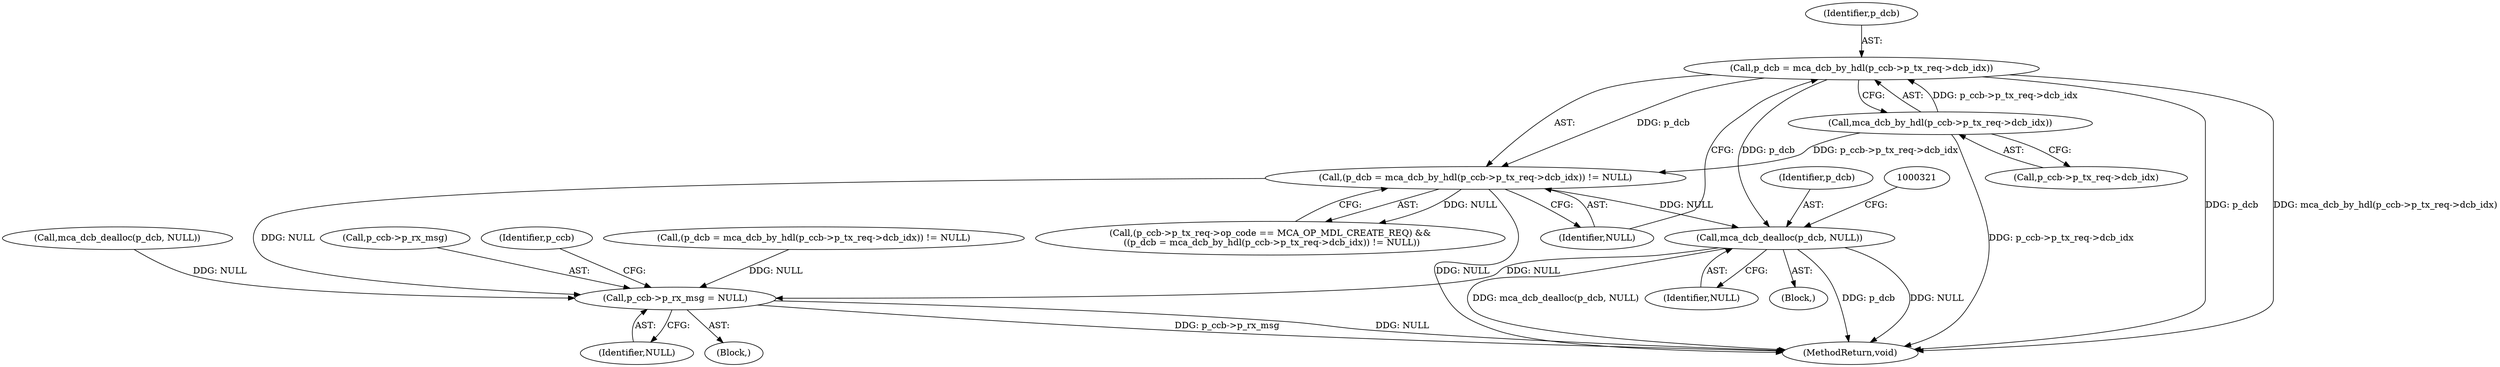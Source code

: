 digraph "0_Android_5216e6120160b28d76e9ee4dff9995e772647511@pointer" {
"1000316" [label="(Call,mca_dcb_dealloc(p_dcb, NULL))"];
"1000306" [label="(Call,p_dcb = mca_dcb_by_hdl(p_ccb->p_tx_req->dcb_idx))"];
"1000308" [label="(Call,mca_dcb_by_hdl(p_ccb->p_tx_req->dcb_idx))"];
"1000305" [label="(Call,(p_dcb = mca_dcb_by_hdl(p_ccb->p_tx_req->dcb_idx)) != NULL)"];
"1000724" [label="(Call,p_ccb->p_rx_msg = NULL)"];
"1000309" [label="(Call,p_ccb->p_tx_req->dcb_idx)"];
"1000318" [label="(Identifier,NULL)"];
"1000316" [label="(Call,mca_dcb_dealloc(p_dcb, NULL))"];
"1000724" [label="(Call,p_ccb->p_rx_msg = NULL)"];
"1000728" [label="(Identifier,NULL)"];
"1000315" [label="(Block,)"];
"1000305" [label="(Call,(p_dcb = mca_dcb_by_hdl(p_ccb->p_tx_req->dcb_idx)) != NULL)"];
"1000308" [label="(Call,mca_dcb_by_hdl(p_ccb->p_tx_req->dcb_idx))"];
"1000307" [label="(Identifier,p_dcb)"];
"1000314" [label="(Identifier,NULL)"];
"1000297" [label="(Call,(p_ccb->p_tx_req->op_code == MCA_OP_MDL_CREATE_REQ) &&\n ((p_dcb = mca_dcb_by_hdl(p_ccb->p_tx_req->dcb_idx)) != NULL))"];
"1000721" [label="(Block,)"];
"1000306" [label="(Call,p_dcb = mca_dcb_by_hdl(p_ccb->p_tx_req->dcb_idx))"];
"1000725" [label="(Call,p_ccb->p_rx_msg)"];
"1000730" [label="(Identifier,p_ccb)"];
"1000237" [label="(Call,(p_dcb = mca_dcb_by_hdl(p_ccb->p_tx_req->dcb_idx)) != NULL)"];
"1000741" [label="(MethodReturn,void)"];
"1000317" [label="(Identifier,p_dcb)"];
"1000248" [label="(Call,mca_dcb_dealloc(p_dcb, NULL))"];
"1000316" -> "1000315"  [label="AST: "];
"1000316" -> "1000318"  [label="CFG: "];
"1000317" -> "1000316"  [label="AST: "];
"1000318" -> "1000316"  [label="AST: "];
"1000321" -> "1000316"  [label="CFG: "];
"1000316" -> "1000741"  [label="DDG: NULL"];
"1000316" -> "1000741"  [label="DDG: mca_dcb_dealloc(p_dcb, NULL)"];
"1000316" -> "1000741"  [label="DDG: p_dcb"];
"1000306" -> "1000316"  [label="DDG: p_dcb"];
"1000305" -> "1000316"  [label="DDG: NULL"];
"1000316" -> "1000724"  [label="DDG: NULL"];
"1000306" -> "1000305"  [label="AST: "];
"1000306" -> "1000308"  [label="CFG: "];
"1000307" -> "1000306"  [label="AST: "];
"1000308" -> "1000306"  [label="AST: "];
"1000314" -> "1000306"  [label="CFG: "];
"1000306" -> "1000741"  [label="DDG: p_dcb"];
"1000306" -> "1000741"  [label="DDG: mca_dcb_by_hdl(p_ccb->p_tx_req->dcb_idx)"];
"1000306" -> "1000305"  [label="DDG: p_dcb"];
"1000308" -> "1000306"  [label="DDG: p_ccb->p_tx_req->dcb_idx"];
"1000308" -> "1000309"  [label="CFG: "];
"1000309" -> "1000308"  [label="AST: "];
"1000308" -> "1000741"  [label="DDG: p_ccb->p_tx_req->dcb_idx"];
"1000308" -> "1000305"  [label="DDG: p_ccb->p_tx_req->dcb_idx"];
"1000305" -> "1000297"  [label="AST: "];
"1000305" -> "1000314"  [label="CFG: "];
"1000314" -> "1000305"  [label="AST: "];
"1000297" -> "1000305"  [label="CFG: "];
"1000305" -> "1000741"  [label="DDG: NULL"];
"1000305" -> "1000297"  [label="DDG: NULL"];
"1000305" -> "1000724"  [label="DDG: NULL"];
"1000724" -> "1000721"  [label="AST: "];
"1000724" -> "1000728"  [label="CFG: "];
"1000725" -> "1000724"  [label="AST: "];
"1000728" -> "1000724"  [label="AST: "];
"1000730" -> "1000724"  [label="CFG: "];
"1000724" -> "1000741"  [label="DDG: p_ccb->p_rx_msg"];
"1000724" -> "1000741"  [label="DDG: NULL"];
"1000248" -> "1000724"  [label="DDG: NULL"];
"1000237" -> "1000724"  [label="DDG: NULL"];
}
